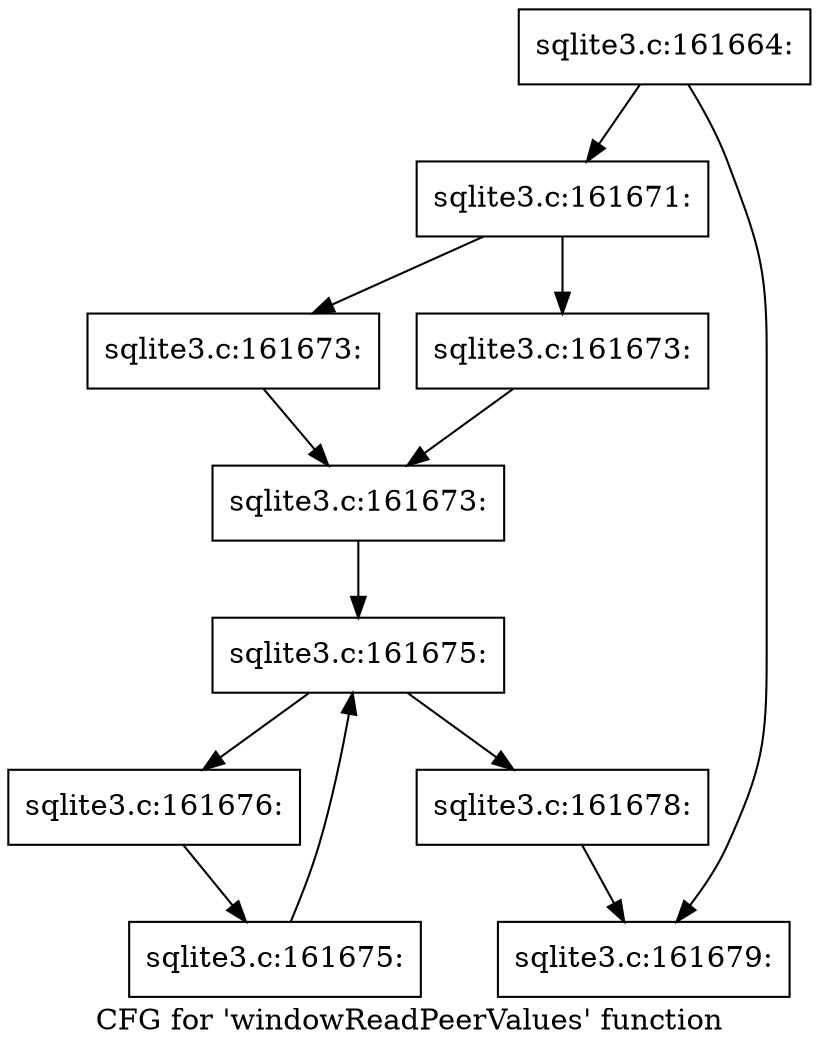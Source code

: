 digraph "CFG for 'windowReadPeerValues' function" {
	label="CFG for 'windowReadPeerValues' function";

	Node0x55c0f9af9710 [shape=record,label="{sqlite3.c:161664:}"];
	Node0x55c0f9af9710 -> Node0x55c0f9b09ea0;
	Node0x55c0f9af9710 -> Node0x55c0f9b09ef0;
	Node0x55c0f9b09ea0 [shape=record,label="{sqlite3.c:161671:}"];
	Node0x55c0f9b09ea0 -> Node0x55c0f9b0b2e0;
	Node0x55c0f9b09ea0 -> Node0x55c0f9b0b330;
	Node0x55c0f9b0b2e0 [shape=record,label="{sqlite3.c:161673:}"];
	Node0x55c0f9b0b2e0 -> Node0x55c0f9b0b380;
	Node0x55c0f9b0b330 [shape=record,label="{sqlite3.c:161673:}"];
	Node0x55c0f9b0b330 -> Node0x55c0f9b0b380;
	Node0x55c0f9b0b380 [shape=record,label="{sqlite3.c:161673:}"];
	Node0x55c0f9b0b380 -> Node0x55c0f9b0bf30;
	Node0x55c0f9b0bf30 [shape=record,label="{sqlite3.c:161675:}"];
	Node0x55c0f9b0bf30 -> Node0x55c0f9b0c150;
	Node0x55c0f9b0bf30 -> Node0x55c0f9b0bd80;
	Node0x55c0f9b0c150 [shape=record,label="{sqlite3.c:161676:}"];
	Node0x55c0f9b0c150 -> Node0x55c0f9b0c0c0;
	Node0x55c0f9b0c0c0 [shape=record,label="{sqlite3.c:161675:}"];
	Node0x55c0f9b0c0c0 -> Node0x55c0f9b0bf30;
	Node0x55c0f9b0bd80 [shape=record,label="{sqlite3.c:161678:}"];
	Node0x55c0f9b0bd80 -> Node0x55c0f9b09ef0;
	Node0x55c0f9b09ef0 [shape=record,label="{sqlite3.c:161679:}"];
}
